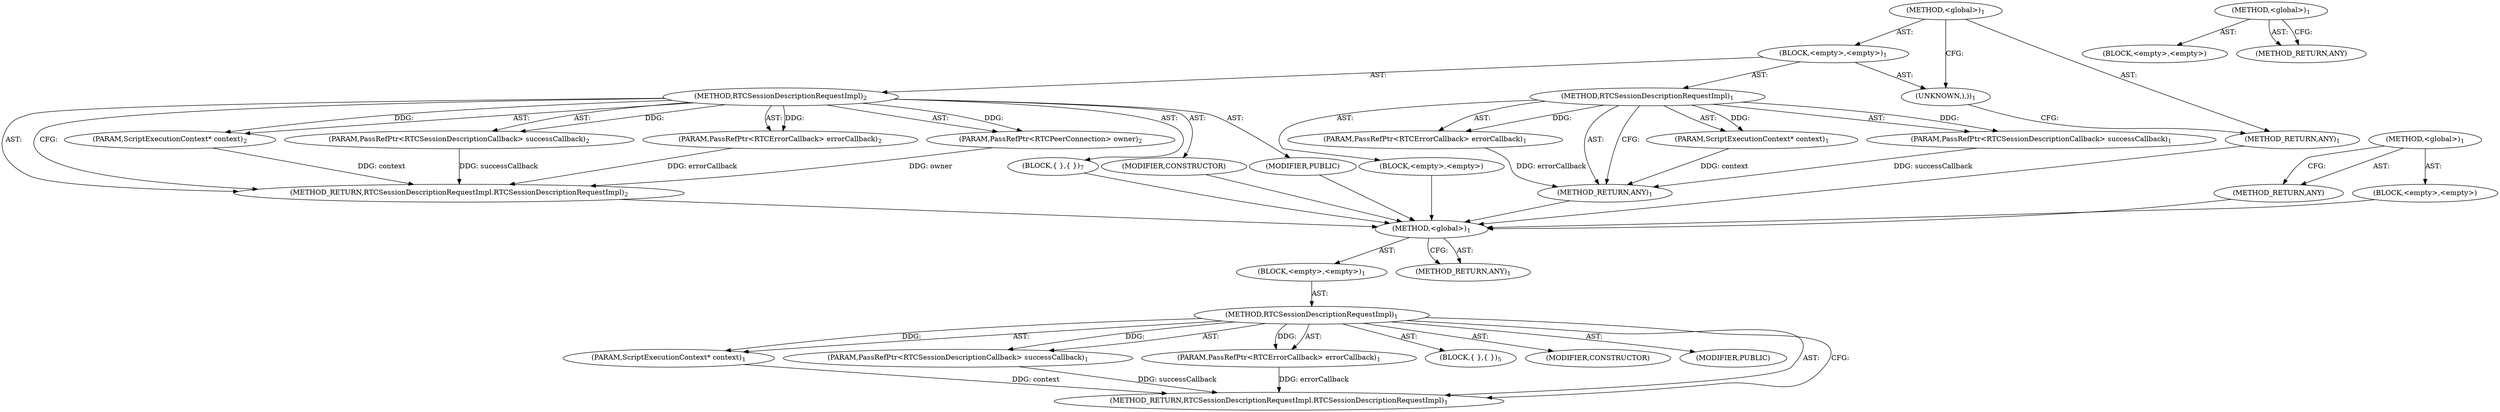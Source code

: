 digraph "RTCSessionDescriptionRequestImpl" {
vulnerable_6 [label=<(METHOD,&lt;global&gt;)<SUB>1</SUB>>];
vulnerable_7 [label=<(BLOCK,&lt;empty&gt;,&lt;empty&gt;)<SUB>1</SUB>>];
vulnerable_8 [label=<(METHOD,RTCSessionDescriptionRequestImpl)<SUB>1</SUB>>];
vulnerable_9 [label=<(PARAM,ScriptExecutionContext* context)<SUB>1</SUB>>];
vulnerable_10 [label=<(PARAM,PassRefPtr&lt;RTCSessionDescriptionCallback&gt; successCallback)<SUB>1</SUB>>];
vulnerable_11 [label=<(PARAM,PassRefPtr&lt;RTCErrorCallback&gt; errorCallback)<SUB>1</SUB>>];
vulnerable_12 [label=<(BLOCK,{
 },{
 })<SUB>5</SUB>>];
vulnerable_13 [label=<(MODIFIER,CONSTRUCTOR)>];
vulnerable_14 [label=<(MODIFIER,PUBLIC)>];
vulnerable_15 [label=<(METHOD_RETURN,RTCSessionDescriptionRequestImpl.RTCSessionDescriptionRequestImpl)<SUB>1</SUB>>];
vulnerable_17 [label=<(METHOD_RETURN,ANY)<SUB>1</SUB>>];
vulnerable_32 [label=<(METHOD,&lt;global&gt;)<SUB>1</SUB>>];
vulnerable_33 [label=<(BLOCK,&lt;empty&gt;,&lt;empty&gt;)>];
vulnerable_34 [label=<(METHOD_RETURN,ANY)>];
fixed_6 [label=<(METHOD,&lt;global&gt;)<SUB>1</SUB>>];
fixed_7 [label=<(BLOCK,&lt;empty&gt;,&lt;empty&gt;)<SUB>1</SUB>>];
fixed_8 [label=<(METHOD,RTCSessionDescriptionRequestImpl)<SUB>1</SUB>>];
fixed_9 [label=<(PARAM,ScriptExecutionContext* context)<SUB>1</SUB>>];
fixed_10 [label=<(PARAM,PassRefPtr&lt;RTCSessionDescriptionCallback&gt; successCallback)<SUB>1</SUB>>];
fixed_11 [label=<(PARAM,PassRefPtr&lt;RTCErrorCallback&gt; errorCallback)<SUB>1</SUB>>];
fixed_12 [label=<(BLOCK,&lt;empty&gt;,&lt;empty&gt;)>];
fixed_13 [label=<(METHOD_RETURN,ANY)<SUB>1</SUB>>];
fixed_15 [label=<(UNKNOWN,),))<SUB>1</SUB>>];
fixed_16 [label=<(METHOD,RTCSessionDescriptionRequestImpl)<SUB>2</SUB>>];
fixed_17 [label=<(PARAM,ScriptExecutionContext* context)<SUB>2</SUB>>];
fixed_18 [label=<(PARAM,PassRefPtr&lt;RTCSessionDescriptionCallback&gt; successCallback)<SUB>2</SUB>>];
fixed_19 [label=<(PARAM,PassRefPtr&lt;RTCErrorCallback&gt; errorCallback)<SUB>2</SUB>>];
fixed_20 [label=<(PARAM,PassRefPtr&lt;RTCPeerConnection&gt; owner)<SUB>2</SUB>>];
fixed_21 [label=<(BLOCK,{
 },{
 })<SUB>7</SUB>>];
fixed_22 [label=<(MODIFIER,CONSTRUCTOR)>];
fixed_23 [label=<(MODIFIER,PUBLIC)>];
fixed_24 [label=<(METHOD_RETURN,RTCSessionDescriptionRequestImpl.RTCSessionDescriptionRequestImpl)<SUB>2</SUB>>];
fixed_26 [label=<(METHOD_RETURN,ANY)<SUB>1</SUB>>];
fixed_43 [label=<(METHOD,&lt;global&gt;)<SUB>1</SUB>>];
fixed_44 [label=<(BLOCK,&lt;empty&gt;,&lt;empty&gt;)>];
fixed_45 [label=<(METHOD_RETURN,ANY)>];
vulnerable_6 -> vulnerable_7  [key=0, label="AST: "];
vulnerable_6 -> vulnerable_17  [key=0, label="AST: "];
vulnerable_6 -> vulnerable_17  [key=1, label="CFG: "];
vulnerable_7 -> vulnerable_8  [key=0, label="AST: "];
vulnerable_8 -> vulnerable_9  [key=0, label="AST: "];
vulnerable_8 -> vulnerable_9  [key=1, label="DDG: "];
vulnerable_8 -> vulnerable_10  [key=0, label="AST: "];
vulnerable_8 -> vulnerable_10  [key=1, label="DDG: "];
vulnerable_8 -> vulnerable_11  [key=0, label="AST: "];
vulnerable_8 -> vulnerable_11  [key=1, label="DDG: "];
vulnerable_8 -> vulnerable_12  [key=0, label="AST: "];
vulnerable_8 -> vulnerable_13  [key=0, label="AST: "];
vulnerable_8 -> vulnerable_14  [key=0, label="AST: "];
vulnerable_8 -> vulnerable_15  [key=0, label="AST: "];
vulnerable_8 -> vulnerable_15  [key=1, label="CFG: "];
vulnerable_9 -> vulnerable_15  [key=0, label="DDG: context"];
vulnerable_10 -> vulnerable_15  [key=0, label="DDG: successCallback"];
vulnerable_11 -> vulnerable_15  [key=0, label="DDG: errorCallback"];
vulnerable_32 -> vulnerable_33  [key=0, label="AST: "];
vulnerable_32 -> vulnerable_34  [key=0, label="AST: "];
vulnerable_32 -> vulnerable_34  [key=1, label="CFG: "];
fixed_6 -> fixed_7  [key=0, label="AST: "];
fixed_6 -> fixed_26  [key=0, label="AST: "];
fixed_6 -> fixed_15  [key=0, label="CFG: "];
fixed_7 -> fixed_8  [key=0, label="AST: "];
fixed_7 -> fixed_15  [key=0, label="AST: "];
fixed_7 -> fixed_16  [key=0, label="AST: "];
fixed_8 -> fixed_9  [key=0, label="AST: "];
fixed_8 -> fixed_9  [key=1, label="DDG: "];
fixed_8 -> fixed_10  [key=0, label="AST: "];
fixed_8 -> fixed_10  [key=1, label="DDG: "];
fixed_8 -> fixed_11  [key=0, label="AST: "];
fixed_8 -> fixed_11  [key=1, label="DDG: "];
fixed_8 -> fixed_12  [key=0, label="AST: "];
fixed_8 -> fixed_13  [key=0, label="AST: "];
fixed_8 -> fixed_13  [key=1, label="CFG: "];
fixed_9 -> fixed_13  [key=0, label="DDG: context"];
fixed_10 -> fixed_13  [key=0, label="DDG: successCallback"];
fixed_11 -> fixed_13  [key=0, label="DDG: errorCallback"];
fixed_12 -> vulnerable_6  [key=0];
fixed_13 -> vulnerable_6  [key=0];
fixed_15 -> fixed_26  [key=0, label="CFG: "];
fixed_16 -> fixed_17  [key=0, label="AST: "];
fixed_16 -> fixed_17  [key=1, label="DDG: "];
fixed_16 -> fixed_18  [key=0, label="AST: "];
fixed_16 -> fixed_18  [key=1, label="DDG: "];
fixed_16 -> fixed_19  [key=0, label="AST: "];
fixed_16 -> fixed_19  [key=1, label="DDG: "];
fixed_16 -> fixed_20  [key=0, label="AST: "];
fixed_16 -> fixed_20  [key=1, label="DDG: "];
fixed_16 -> fixed_21  [key=0, label="AST: "];
fixed_16 -> fixed_22  [key=0, label="AST: "];
fixed_16 -> fixed_23  [key=0, label="AST: "];
fixed_16 -> fixed_24  [key=0, label="AST: "];
fixed_16 -> fixed_24  [key=1, label="CFG: "];
fixed_17 -> fixed_24  [key=0, label="DDG: context"];
fixed_18 -> fixed_24  [key=0, label="DDG: successCallback"];
fixed_19 -> fixed_24  [key=0, label="DDG: errorCallback"];
fixed_20 -> fixed_24  [key=0, label="DDG: owner"];
fixed_21 -> vulnerable_6  [key=0];
fixed_22 -> vulnerable_6  [key=0];
fixed_23 -> vulnerable_6  [key=0];
fixed_24 -> vulnerable_6  [key=0];
fixed_26 -> vulnerable_6  [key=0];
fixed_43 -> fixed_44  [key=0, label="AST: "];
fixed_43 -> fixed_45  [key=0, label="AST: "];
fixed_43 -> fixed_45  [key=1, label="CFG: "];
fixed_44 -> vulnerable_6  [key=0];
fixed_45 -> vulnerable_6  [key=0];
}
